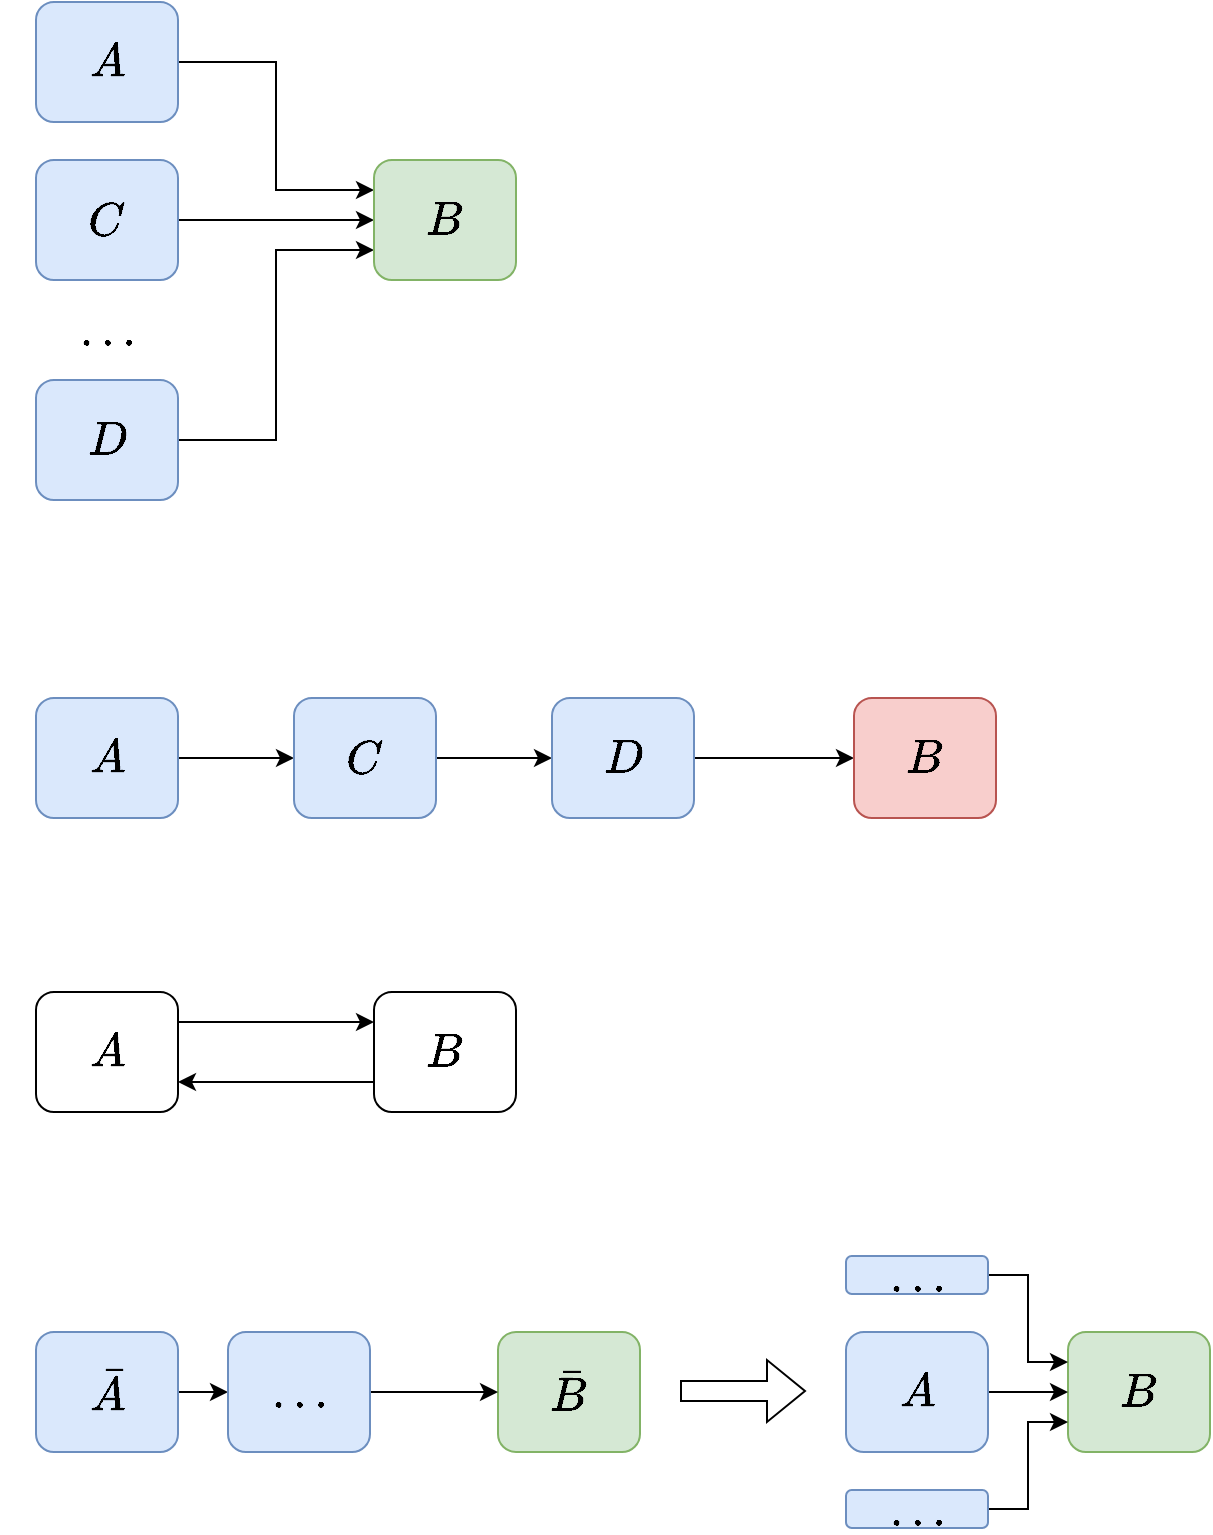 <mxfile version="15.8.7" type="device"><diagram id="1st5ls8DwIeHclriUIc_" name="第 1 页"><mxGraphModel dx="1018" dy="679" grid="0" gridSize="10" guides="1" tooltips="1" connect="1" arrows="1" fold="1" page="0" pageScale="1" pageWidth="827" pageHeight="1169" math="1" shadow="0"><root><mxCell id="0"/><mxCell id="1" parent="0"/><mxCell id="FFRcWZ623zcCjrTzff6J-6" style="edgeStyle=orthogonalEdgeStyle;rounded=0;orthogonalLoop=1;jettySize=auto;html=1;entryX=0;entryY=0.25;entryDx=0;entryDy=0;fontSize=20;" parent="1" source="FFRcWZ623zcCjrTzff6J-1" target="FFRcWZ623zcCjrTzff6J-5" edge="1"><mxGeometry relative="1" as="geometry"/></mxCell><mxCell id="FFRcWZ623zcCjrTzff6J-1" value="$$A$$" style="rounded=1;whiteSpace=wrap;html=1;fontSize=20;fillColor=#dae8fc;strokeColor=#6c8ebf;" parent="1" vertex="1"><mxGeometry x="7" y="115" width="71" height="60" as="geometry"/></mxCell><mxCell id="FFRcWZ623zcCjrTzff6J-7" style="edgeStyle=orthogonalEdgeStyle;rounded=0;orthogonalLoop=1;jettySize=auto;html=1;entryX=0;entryY=0.5;entryDx=0;entryDy=0;fontSize=20;" parent="1" source="FFRcWZ623zcCjrTzff6J-2" target="FFRcWZ623zcCjrTzff6J-5" edge="1"><mxGeometry relative="1" as="geometry"/></mxCell><mxCell id="FFRcWZ623zcCjrTzff6J-2" value="$$C$$" style="rounded=1;whiteSpace=wrap;html=1;fontSize=20;fillColor=#dae8fc;strokeColor=#6c8ebf;" parent="1" vertex="1"><mxGeometry x="7" y="194" width="71" height="60" as="geometry"/></mxCell><mxCell id="FFRcWZ623zcCjrTzff6J-8" style="edgeStyle=orthogonalEdgeStyle;rounded=0;orthogonalLoop=1;jettySize=auto;html=1;entryX=0;entryY=0.75;entryDx=0;entryDy=0;fontSize=20;" parent="1" source="FFRcWZ623zcCjrTzff6J-3" target="FFRcWZ623zcCjrTzff6J-5" edge="1"><mxGeometry relative="1" as="geometry"/></mxCell><mxCell id="FFRcWZ623zcCjrTzff6J-3" value="$$D$$" style="rounded=1;whiteSpace=wrap;html=1;fontSize=20;fillColor=#dae8fc;strokeColor=#6c8ebf;" parent="1" vertex="1"><mxGeometry x="7" y="304" width="71" height="60" as="geometry"/></mxCell><mxCell id="FFRcWZ623zcCjrTzff6J-4" value="$$...$$" style="text;html=1;strokeColor=none;fillColor=none;align=center;verticalAlign=middle;whiteSpace=wrap;rounded=0;fontSize=20;" parent="1" vertex="1"><mxGeometry x="12.5" y="264" width="60" height="30" as="geometry"/></mxCell><mxCell id="FFRcWZ623zcCjrTzff6J-5" value="$$B$$" style="rounded=1;whiteSpace=wrap;html=1;fontSize=20;fillColor=#d5e8d4;strokeColor=#82b366;" parent="1" vertex="1"><mxGeometry x="176" y="194" width="71" height="60" as="geometry"/></mxCell><mxCell id="FFRcWZ623zcCjrTzff6J-13" style="edgeStyle=orthogonalEdgeStyle;rounded=0;orthogonalLoop=1;jettySize=auto;html=1;fontSize=20;" parent="1" source="FFRcWZ623zcCjrTzff6J-9" target="FFRcWZ623zcCjrTzff6J-10" edge="1"><mxGeometry relative="1" as="geometry"/></mxCell><mxCell id="FFRcWZ623zcCjrTzff6J-9" value="$$A$$" style="rounded=1;whiteSpace=wrap;html=1;fontSize=20;fillColor=#dae8fc;strokeColor=#6c8ebf;" parent="1" vertex="1"><mxGeometry x="7" y="463" width="71" height="60" as="geometry"/></mxCell><mxCell id="FFRcWZ623zcCjrTzff6J-14" style="edgeStyle=orthogonalEdgeStyle;rounded=0;orthogonalLoop=1;jettySize=auto;html=1;entryX=0;entryY=0.5;entryDx=0;entryDy=0;fontSize=20;" parent="1" source="FFRcWZ623zcCjrTzff6J-10" target="FFRcWZ623zcCjrTzff6J-12" edge="1"><mxGeometry relative="1" as="geometry"/></mxCell><mxCell id="FFRcWZ623zcCjrTzff6J-10" value="$$C$$" style="rounded=1;whiteSpace=wrap;html=1;fontSize=20;fillColor=#dae8fc;strokeColor=#6c8ebf;" parent="1" vertex="1"><mxGeometry x="136" y="463" width="71" height="60" as="geometry"/></mxCell><mxCell id="FFRcWZ623zcCjrTzff6J-16" style="edgeStyle=orthogonalEdgeStyle;rounded=0;orthogonalLoop=1;jettySize=auto;html=1;fontSize=20;" parent="1" source="FFRcWZ623zcCjrTzff6J-12" target="FFRcWZ623zcCjrTzff6J-15" edge="1"><mxGeometry relative="1" as="geometry"/></mxCell><mxCell id="FFRcWZ623zcCjrTzff6J-12" value="$$D$$" style="rounded=1;whiteSpace=wrap;html=1;fontSize=20;fillColor=#dae8fc;strokeColor=#6c8ebf;" parent="1" vertex="1"><mxGeometry x="265" y="463" width="71" height="60" as="geometry"/></mxCell><mxCell id="FFRcWZ623zcCjrTzff6J-15" value="$$B$$" style="rounded=1;whiteSpace=wrap;html=1;fontSize=20;fillColor=#f8cecc;strokeColor=#b85450;" parent="1" vertex="1"><mxGeometry x="416" y="463" width="71" height="60" as="geometry"/></mxCell><mxCell id="FFRcWZ623zcCjrTzff6J-20" style="edgeStyle=orthogonalEdgeStyle;rounded=0;orthogonalLoop=1;jettySize=auto;html=1;fontSize=20;entryX=1;entryY=0.75;entryDx=0;entryDy=0;exitX=0;exitY=0.75;exitDx=0;exitDy=0;" parent="1" source="FFRcWZ623zcCjrTzff6J-17" target="FFRcWZ623zcCjrTzff6J-18" edge="1"><mxGeometry relative="1" as="geometry"/></mxCell><mxCell id="FFRcWZ623zcCjrTzff6J-17" value="$$B$$" style="rounded=1;whiteSpace=wrap;html=1;fontSize=20;" parent="1" vertex="1"><mxGeometry x="176" y="610" width="71" height="60" as="geometry"/></mxCell><mxCell id="FFRcWZ623zcCjrTzff6J-19" style="edgeStyle=orthogonalEdgeStyle;rounded=0;orthogonalLoop=1;jettySize=auto;html=1;entryX=0;entryY=0.25;entryDx=0;entryDy=0;fontSize=20;exitX=1;exitY=0.25;exitDx=0;exitDy=0;" parent="1" source="FFRcWZ623zcCjrTzff6J-18" target="FFRcWZ623zcCjrTzff6J-17" edge="1"><mxGeometry relative="1" as="geometry"/></mxCell><mxCell id="FFRcWZ623zcCjrTzff6J-18" value="$$A$$" style="rounded=1;whiteSpace=wrap;html=1;fontSize=20;" parent="1" vertex="1"><mxGeometry x="7" y="610" width="71" height="60" as="geometry"/></mxCell><mxCell id="UaXfQn6_JNn9OrUUSx7e-2" value="$$B$$" style="rounded=1;whiteSpace=wrap;html=1;fontSize=20;fillColor=#d5e8d4;strokeColor=#82b366;" vertex="1" parent="1"><mxGeometry x="523" y="780" width="71" height="60" as="geometry"/></mxCell><mxCell id="UaXfQn6_JNn9OrUUSx7e-3" style="edgeStyle=orthogonalEdgeStyle;rounded=0;orthogonalLoop=1;jettySize=auto;html=1;fontSize=20;exitX=1;exitY=0.5;exitDx=0;exitDy=0;" edge="1" source="UaXfQn6_JNn9OrUUSx7e-4" target="UaXfQn6_JNn9OrUUSx7e-2" parent="1"><mxGeometry relative="1" as="geometry"/></mxCell><mxCell id="UaXfQn6_JNn9OrUUSx7e-4" value="$$A$$" style="rounded=1;whiteSpace=wrap;html=1;fontSize=20;fillColor=#dae8fc;strokeColor=#6c8ebf;" vertex="1" parent="1"><mxGeometry x="412" y="780" width="71" height="60" as="geometry"/></mxCell><mxCell id="UaXfQn6_JNn9OrUUSx7e-5" value="" style="shape=flexArrow;endArrow=classic;html=1;rounded=0;" edge="1" parent="1"><mxGeometry width="50" height="50" relative="1" as="geometry"><mxPoint x="329" y="809.5" as="sourcePoint"/><mxPoint x="392" y="809.5" as="targetPoint"/></mxGeometry></mxCell><mxCell id="UaXfQn6_JNn9OrUUSx7e-14" style="edgeStyle=orthogonalEdgeStyle;rounded=0;orthogonalLoop=1;jettySize=auto;html=1;" edge="1" parent="1" source="UaXfQn6_JNn9OrUUSx7e-6" target="UaXfQn6_JNn9OrUUSx7e-13"><mxGeometry relative="1" as="geometry"/></mxCell><mxCell id="UaXfQn6_JNn9OrUUSx7e-6" value="$$\bar{A}$$" style="rounded=1;whiteSpace=wrap;html=1;fontSize=20;fillColor=#dae8fc;strokeColor=#6c8ebf;" vertex="1" parent="1"><mxGeometry x="7" y="780" width="71" height="60" as="geometry"/></mxCell><mxCell id="UaXfQn6_JNn9OrUUSx7e-11" value="$$\bar{B}$$" style="rounded=1;whiteSpace=wrap;html=1;fontSize=20;fillColor=#d5e8d4;strokeColor=#82b366;" vertex="1" parent="1"><mxGeometry x="238" y="780" width="71" height="60" as="geometry"/></mxCell><mxCell id="UaXfQn6_JNn9OrUUSx7e-15" style="edgeStyle=orthogonalEdgeStyle;rounded=0;orthogonalLoop=1;jettySize=auto;html=1;" edge="1" parent="1" source="UaXfQn6_JNn9OrUUSx7e-13" target="UaXfQn6_JNn9OrUUSx7e-11"><mxGeometry relative="1" as="geometry"/></mxCell><mxCell id="UaXfQn6_JNn9OrUUSx7e-13" value="$$...$$" style="rounded=1;whiteSpace=wrap;html=1;fontSize=20;fillColor=#dae8fc;strokeColor=#6c8ebf;" vertex="1" parent="1"><mxGeometry x="103" y="780" width="71" height="60" as="geometry"/></mxCell><mxCell id="UaXfQn6_JNn9OrUUSx7e-17" style="edgeStyle=orthogonalEdgeStyle;rounded=0;orthogonalLoop=1;jettySize=auto;html=1;entryX=0;entryY=0.25;entryDx=0;entryDy=0;" edge="1" parent="1" source="UaXfQn6_JNn9OrUUSx7e-16" target="UaXfQn6_JNn9OrUUSx7e-2"><mxGeometry relative="1" as="geometry"/></mxCell><mxCell id="UaXfQn6_JNn9OrUUSx7e-16" value="$$...$$" style="rounded=1;whiteSpace=wrap;html=1;fontSize=20;fillColor=#dae8fc;strokeColor=#6c8ebf;" vertex="1" parent="1"><mxGeometry x="412" y="742" width="71" height="19" as="geometry"/></mxCell><mxCell id="UaXfQn6_JNn9OrUUSx7e-19" style="edgeStyle=orthogonalEdgeStyle;rounded=0;orthogonalLoop=1;jettySize=auto;html=1;entryX=0;entryY=0.75;entryDx=0;entryDy=0;" edge="1" parent="1" source="UaXfQn6_JNn9OrUUSx7e-18" target="UaXfQn6_JNn9OrUUSx7e-2"><mxGeometry relative="1" as="geometry"/></mxCell><mxCell id="UaXfQn6_JNn9OrUUSx7e-18" value="$$...$$" style="rounded=1;whiteSpace=wrap;html=1;fontSize=20;fillColor=#dae8fc;strokeColor=#6c8ebf;" vertex="1" parent="1"><mxGeometry x="412" y="859" width="71" height="19" as="geometry"/></mxCell></root></mxGraphModel></diagram></mxfile>
